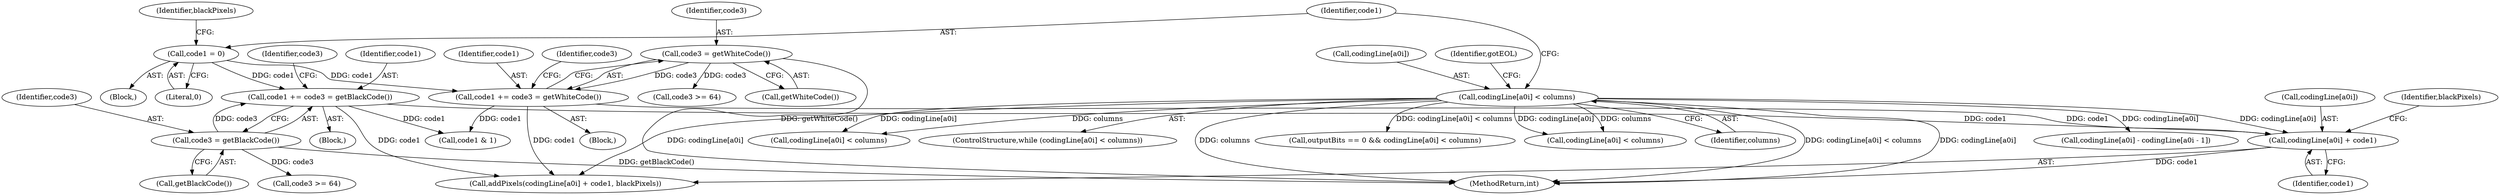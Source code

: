 digraph "0_poppler_b1026b5978c385328f2a15a2185c599a563edf91@array" {
"1000944" [label="(Call,codingLine[a0i] + code1)"];
"1000909" [label="(Call,codingLine[a0i] < columns)"];
"1000935" [label="(Call,code1 += code3 = getWhiteCode())"];
"1000915" [label="(Call,code1 = 0)"];
"1000937" [label="(Call,code3 = getWhiteCode())"];
"1000923" [label="(Call,code1 += code3 = getBlackCode())"];
"1000925" [label="(Call,code3 = getBlackCode())"];
"1000910" [label="(Call,codingLine[a0i])"];
"1000923" [label="(Call,code1 += code3 = getBlackCode())"];
"1001318" [label="(Call,codingLine[a0i] < columns)"];
"1000919" [label="(Identifier,blackPixels)"];
"1000926" [label="(Identifier,code3)"];
"1000938" [label="(Identifier,code3)"];
"1000908" [label="(ControlStructure,while (codingLine[a0i] < columns))"];
"1000934" [label="(Block,)"];
"1000925" [label="(Call,code3 = getBlackCode())"];
"1001188" [label="(Call,code1 & 1)"];
"1000941" [label="(Identifier,code3)"];
"1000939" [label="(Call,getWhiteCode())"];
"1000924" [label="(Identifier,code1)"];
"1000929" [label="(Identifier,code3)"];
"1000914" [label="(Block,)"];
"1000943" [label="(Call,addPixels(codingLine[a0i] + code1, blackPixels))"];
"1000922" [label="(Block,)"];
"1001233" [label="(Call,outputBits == 0 && codingLine[a0i] < columns)"];
"1000909" [label="(Call,codingLine[a0i] < columns)"];
"1000949" [label="(Identifier,blackPixels)"];
"1000948" [label="(Identifier,code1)"];
"1000954" [label="(Identifier,gotEOL)"];
"1000944" [label="(Call,codingLine[a0i] + code1)"];
"1000936" [label="(Identifier,code1)"];
"1001237" [label="(Call,codingLine[a0i] < columns)"];
"1000937" [label="(Call,code3 = getWhiteCode())"];
"1000927" [label="(Call,getBlackCode())"];
"1000915" [label="(Call,code1 = 0)"];
"1000913" [label="(Identifier,columns)"];
"1000916" [label="(Identifier,code1)"];
"1000917" [label="(Literal,0)"];
"1000945" [label="(Call,codingLine[a0i])"];
"1001373" [label="(MethodReturn,int)"];
"1001247" [label="(Call,codingLine[a0i] - codingLine[a0i - 1])"];
"1000940" [label="(Call,code3 >= 64)"];
"1000935" [label="(Call,code1 += code3 = getWhiteCode())"];
"1000928" [label="(Call,code3 >= 64)"];
"1000944" -> "1000943"  [label="AST: "];
"1000944" -> "1000948"  [label="CFG: "];
"1000945" -> "1000944"  [label="AST: "];
"1000948" -> "1000944"  [label="AST: "];
"1000949" -> "1000944"  [label="CFG: "];
"1000944" -> "1001373"  [label="DDG: code1"];
"1000909" -> "1000944"  [label="DDG: codingLine[a0i]"];
"1000935" -> "1000944"  [label="DDG: code1"];
"1000923" -> "1000944"  [label="DDG: code1"];
"1000909" -> "1000908"  [label="AST: "];
"1000909" -> "1000913"  [label="CFG: "];
"1000910" -> "1000909"  [label="AST: "];
"1000913" -> "1000909"  [label="AST: "];
"1000916" -> "1000909"  [label="CFG: "];
"1000954" -> "1000909"  [label="CFG: "];
"1000909" -> "1001373"  [label="DDG: codingLine[a0i]"];
"1000909" -> "1001373"  [label="DDG: columns"];
"1000909" -> "1001373"  [label="DDG: codingLine[a0i] < columns"];
"1000909" -> "1000943"  [label="DDG: codingLine[a0i]"];
"1000909" -> "1001233"  [label="DDG: codingLine[a0i] < columns"];
"1000909" -> "1001237"  [label="DDG: codingLine[a0i]"];
"1000909" -> "1001237"  [label="DDG: columns"];
"1000909" -> "1001247"  [label="DDG: codingLine[a0i]"];
"1000909" -> "1001318"  [label="DDG: codingLine[a0i]"];
"1000909" -> "1001318"  [label="DDG: columns"];
"1000935" -> "1000934"  [label="AST: "];
"1000935" -> "1000937"  [label="CFG: "];
"1000936" -> "1000935"  [label="AST: "];
"1000937" -> "1000935"  [label="AST: "];
"1000941" -> "1000935"  [label="CFG: "];
"1000915" -> "1000935"  [label="DDG: code1"];
"1000937" -> "1000935"  [label="DDG: code3"];
"1000935" -> "1000943"  [label="DDG: code1"];
"1000935" -> "1001188"  [label="DDG: code1"];
"1000915" -> "1000914"  [label="AST: "];
"1000915" -> "1000917"  [label="CFG: "];
"1000916" -> "1000915"  [label="AST: "];
"1000917" -> "1000915"  [label="AST: "];
"1000919" -> "1000915"  [label="CFG: "];
"1000915" -> "1000923"  [label="DDG: code1"];
"1000937" -> "1000939"  [label="CFG: "];
"1000938" -> "1000937"  [label="AST: "];
"1000939" -> "1000937"  [label="AST: "];
"1000937" -> "1001373"  [label="DDG: getWhiteCode()"];
"1000937" -> "1000940"  [label="DDG: code3"];
"1000923" -> "1000922"  [label="AST: "];
"1000923" -> "1000925"  [label="CFG: "];
"1000924" -> "1000923"  [label="AST: "];
"1000925" -> "1000923"  [label="AST: "];
"1000929" -> "1000923"  [label="CFG: "];
"1000925" -> "1000923"  [label="DDG: code3"];
"1000923" -> "1000943"  [label="DDG: code1"];
"1000923" -> "1001188"  [label="DDG: code1"];
"1000925" -> "1000927"  [label="CFG: "];
"1000926" -> "1000925"  [label="AST: "];
"1000927" -> "1000925"  [label="AST: "];
"1000925" -> "1001373"  [label="DDG: getBlackCode()"];
"1000925" -> "1000928"  [label="DDG: code3"];
}
